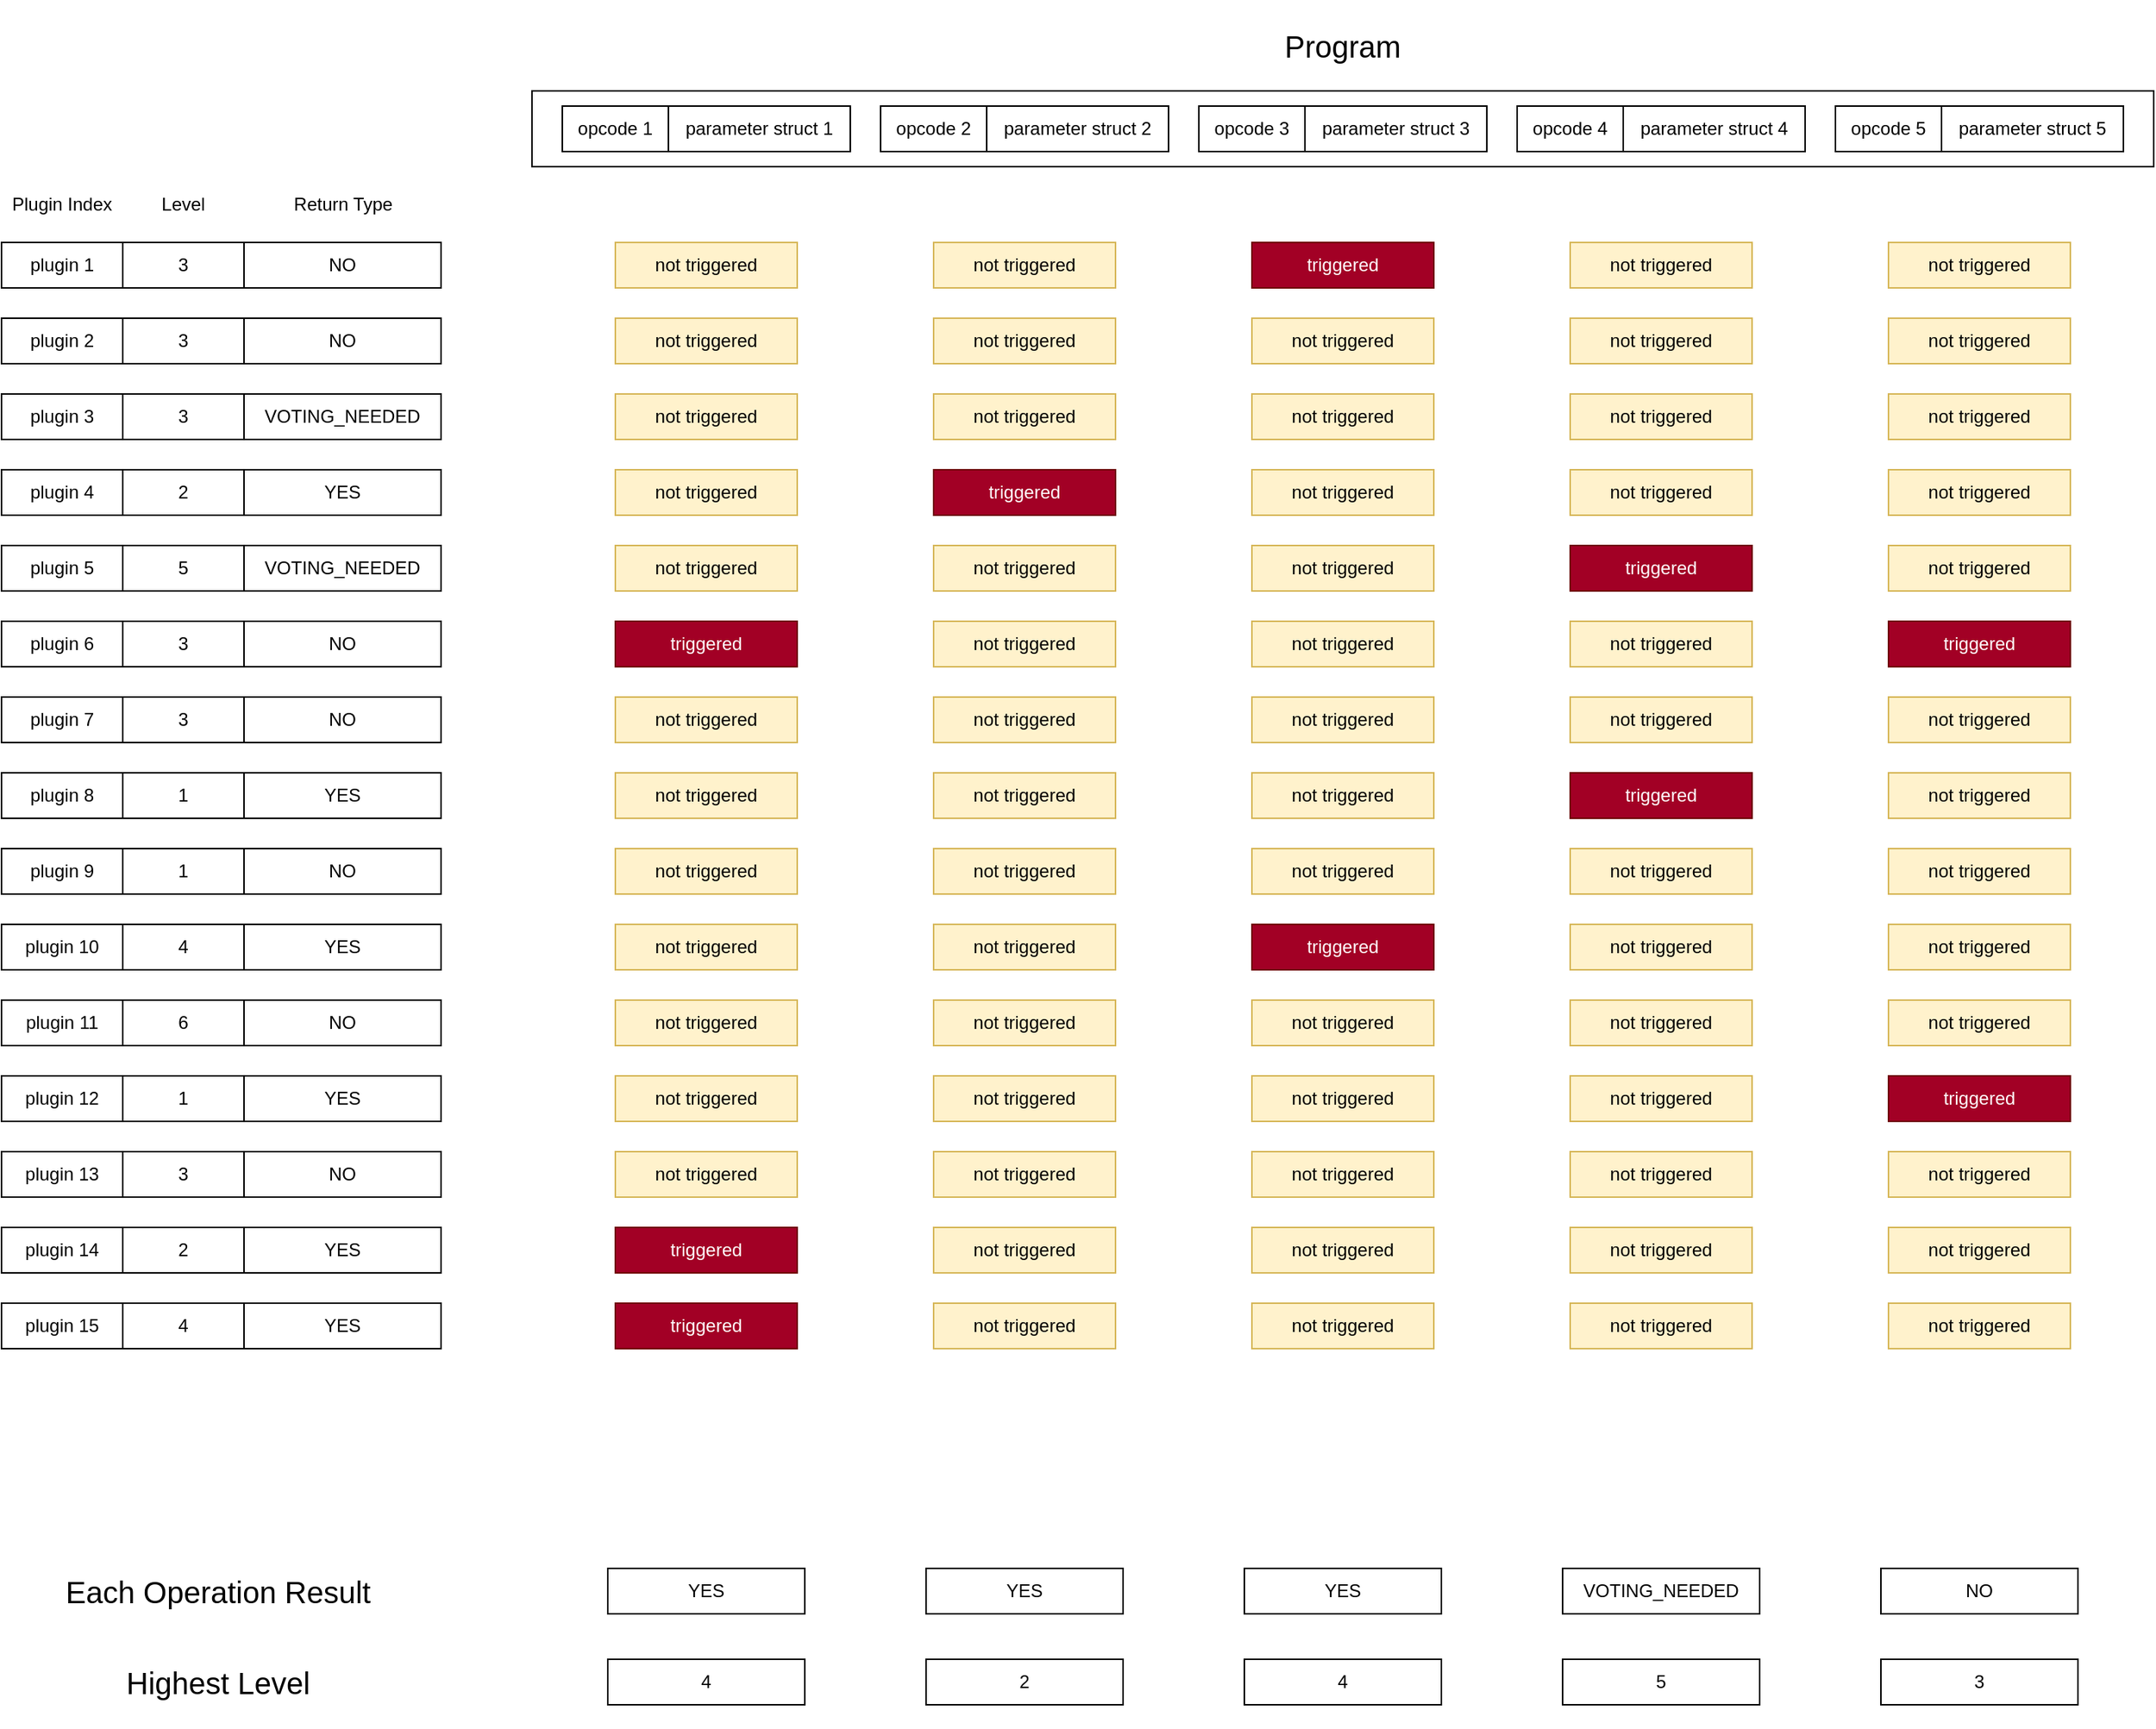 <mxfile version="22.1.5" type="device">
  <diagram name="Page-1" id="0DFRcew3-hTUfaSDMJ8z">
    <mxGraphModel dx="2622" dy="1517" grid="1" gridSize="10" guides="1" tooltips="1" connect="1" arrows="1" fold="1" page="1" pageScale="1" pageWidth="1920" pageHeight="1200" math="0" shadow="0">
      <root>
        <mxCell id="0" />
        <mxCell id="1" parent="0" />
        <mxCell id="9tO-GS4h1mKYMsfafJvD-3" value="" style="rounded=0;whiteSpace=wrap;html=1;" parent="1" vertex="1">
          <mxGeometry x="530" y="60" width="1070" height="50" as="geometry" />
        </mxCell>
        <mxCell id="9tO-GS4h1mKYMsfafJvD-19" value="&lt;font style=&quot;font-size: 20px;&quot;&gt;Program&lt;/font&gt;" style="text;html=1;strokeColor=none;fillColor=none;align=center;verticalAlign=middle;whiteSpace=wrap;rounded=0;" parent="1" vertex="1">
          <mxGeometry x="1010" width="110" height="60" as="geometry" />
        </mxCell>
        <mxCell id="9tO-GS4h1mKYMsfafJvD-64" value="plugin 1" style="rounded=0;whiteSpace=wrap;html=1;" parent="1" vertex="1">
          <mxGeometry x="180" y="160" width="80" height="30" as="geometry" />
        </mxCell>
        <mxCell id="9tO-GS4h1mKYMsfafJvD-65" value="plugin 2" style="rounded=0;whiteSpace=wrap;html=1;" parent="1" vertex="1">
          <mxGeometry x="180" y="210" width="80" height="30" as="geometry" />
        </mxCell>
        <mxCell id="9tO-GS4h1mKYMsfafJvD-66" value="plugin 3" style="rounded=0;whiteSpace=wrap;html=1;" parent="1" vertex="1">
          <mxGeometry x="180" y="260" width="80" height="30" as="geometry" />
        </mxCell>
        <mxCell id="9tO-GS4h1mKYMsfafJvD-67" value="plugin 4" style="rounded=0;whiteSpace=wrap;html=1;" parent="1" vertex="1">
          <mxGeometry x="180" y="310" width="80" height="30" as="geometry" />
        </mxCell>
        <mxCell id="9tO-GS4h1mKYMsfafJvD-68" value="plugin 5" style="rounded=0;whiteSpace=wrap;html=1;" parent="1" vertex="1">
          <mxGeometry x="180" y="360" width="80" height="30" as="geometry" />
        </mxCell>
        <mxCell id="9tO-GS4h1mKYMsfafJvD-69" value="plugin 6" style="rounded=0;whiteSpace=wrap;html=1;" parent="1" vertex="1">
          <mxGeometry x="180" y="410" width="80" height="30" as="geometry" />
        </mxCell>
        <mxCell id="9tO-GS4h1mKYMsfafJvD-70" value="plugin 7" style="rounded=0;whiteSpace=wrap;html=1;" parent="1" vertex="1">
          <mxGeometry x="180" y="460" width="80" height="30" as="geometry" />
        </mxCell>
        <mxCell id="9tO-GS4h1mKYMsfafJvD-71" value="plugin 8" style="rounded=0;whiteSpace=wrap;html=1;" parent="1" vertex="1">
          <mxGeometry x="180" y="510" width="80" height="30" as="geometry" />
        </mxCell>
        <mxCell id="9tO-GS4h1mKYMsfafJvD-72" value="plugin 9" style="rounded=0;whiteSpace=wrap;html=1;" parent="1" vertex="1">
          <mxGeometry x="180" y="560" width="80" height="30" as="geometry" />
        </mxCell>
        <mxCell id="9tO-GS4h1mKYMsfafJvD-73" value="plugin 10" style="rounded=0;whiteSpace=wrap;html=1;" parent="1" vertex="1">
          <mxGeometry x="180" y="610" width="80" height="30" as="geometry" />
        </mxCell>
        <mxCell id="9tO-GS4h1mKYMsfafJvD-74" value="plugin 11" style="rounded=0;whiteSpace=wrap;html=1;" parent="1" vertex="1">
          <mxGeometry x="180" y="660" width="80" height="30" as="geometry" />
        </mxCell>
        <mxCell id="9tO-GS4h1mKYMsfafJvD-75" value="plugin 12" style="rounded=0;whiteSpace=wrap;html=1;" parent="1" vertex="1">
          <mxGeometry x="180" y="710" width="80" height="30" as="geometry" />
        </mxCell>
        <mxCell id="9tO-GS4h1mKYMsfafJvD-76" value="plugin 13" style="rounded=0;whiteSpace=wrap;html=1;" parent="1" vertex="1">
          <mxGeometry x="180" y="760" width="80" height="30" as="geometry" />
        </mxCell>
        <mxCell id="9tO-GS4h1mKYMsfafJvD-77" value="plugin 14" style="rounded=0;whiteSpace=wrap;html=1;" parent="1" vertex="1">
          <mxGeometry x="180" y="810" width="80" height="30" as="geometry" />
        </mxCell>
        <mxCell id="9tO-GS4h1mKYMsfafJvD-78" value="plugin 15" style="rounded=0;whiteSpace=wrap;html=1;" parent="1" vertex="1">
          <mxGeometry x="180" y="860" width="80" height="30" as="geometry" />
        </mxCell>
        <mxCell id="9tO-GS4h1mKYMsfafJvD-79" value="3" style="rounded=0;whiteSpace=wrap;html=1;" parent="1" vertex="1">
          <mxGeometry x="260" y="160" width="80" height="30" as="geometry" />
        </mxCell>
        <mxCell id="9tO-GS4h1mKYMsfafJvD-80" value="3" style="rounded=0;whiteSpace=wrap;html=1;" parent="1" vertex="1">
          <mxGeometry x="260" y="210" width="80" height="30" as="geometry" />
        </mxCell>
        <mxCell id="9tO-GS4h1mKYMsfafJvD-81" value="3" style="rounded=0;whiteSpace=wrap;html=1;" parent="1" vertex="1">
          <mxGeometry x="260" y="260" width="80" height="30" as="geometry" />
        </mxCell>
        <mxCell id="9tO-GS4h1mKYMsfafJvD-82" value="2" style="rounded=0;whiteSpace=wrap;html=1;" parent="1" vertex="1">
          <mxGeometry x="260" y="310" width="80" height="30" as="geometry" />
        </mxCell>
        <mxCell id="9tO-GS4h1mKYMsfafJvD-83" value="5" style="rounded=0;whiteSpace=wrap;html=1;" parent="1" vertex="1">
          <mxGeometry x="260" y="360" width="80" height="30" as="geometry" />
        </mxCell>
        <mxCell id="9tO-GS4h1mKYMsfafJvD-84" value="3" style="rounded=0;whiteSpace=wrap;html=1;" parent="1" vertex="1">
          <mxGeometry x="260" y="410" width="80" height="30" as="geometry" />
        </mxCell>
        <mxCell id="9tO-GS4h1mKYMsfafJvD-85" value="3" style="rounded=0;whiteSpace=wrap;html=1;" parent="1" vertex="1">
          <mxGeometry x="260" y="460" width="80" height="30" as="geometry" />
        </mxCell>
        <mxCell id="9tO-GS4h1mKYMsfafJvD-86" value="1" style="rounded=0;whiteSpace=wrap;html=1;" parent="1" vertex="1">
          <mxGeometry x="260" y="510" width="80" height="30" as="geometry" />
        </mxCell>
        <mxCell id="9tO-GS4h1mKYMsfafJvD-87" value="1" style="rounded=0;whiteSpace=wrap;html=1;" parent="1" vertex="1">
          <mxGeometry x="260" y="560" width="80" height="30" as="geometry" />
        </mxCell>
        <mxCell id="9tO-GS4h1mKYMsfafJvD-88" value="4" style="rounded=0;whiteSpace=wrap;html=1;" parent="1" vertex="1">
          <mxGeometry x="260" y="610" width="80" height="30" as="geometry" />
        </mxCell>
        <mxCell id="9tO-GS4h1mKYMsfafJvD-89" value="6" style="rounded=0;whiteSpace=wrap;html=1;" parent="1" vertex="1">
          <mxGeometry x="260" y="660" width="80" height="30" as="geometry" />
        </mxCell>
        <mxCell id="9tO-GS4h1mKYMsfafJvD-90" value="1" style="rounded=0;whiteSpace=wrap;html=1;" parent="1" vertex="1">
          <mxGeometry x="260" y="710" width="80" height="30" as="geometry" />
        </mxCell>
        <mxCell id="9tO-GS4h1mKYMsfafJvD-91" value="3" style="rounded=0;whiteSpace=wrap;html=1;" parent="1" vertex="1">
          <mxGeometry x="260" y="760" width="80" height="30" as="geometry" />
        </mxCell>
        <mxCell id="9tO-GS4h1mKYMsfafJvD-92" value="2" style="rounded=0;whiteSpace=wrap;html=1;" parent="1" vertex="1">
          <mxGeometry x="260" y="810" width="80" height="30" as="geometry" />
        </mxCell>
        <mxCell id="9tO-GS4h1mKYMsfafJvD-93" value="4" style="rounded=0;whiteSpace=wrap;html=1;" parent="1" vertex="1">
          <mxGeometry x="260" y="860" width="80" height="30" as="geometry" />
        </mxCell>
        <mxCell id="9tO-GS4h1mKYMsfafJvD-94" value="NO" style="rounded=0;whiteSpace=wrap;html=1;" parent="1" vertex="1">
          <mxGeometry x="340" y="160" width="130" height="30" as="geometry" />
        </mxCell>
        <mxCell id="9tO-GS4h1mKYMsfafJvD-95" value="NO" style="rounded=0;whiteSpace=wrap;html=1;" parent="1" vertex="1">
          <mxGeometry x="340" y="210" width="130" height="30" as="geometry" />
        </mxCell>
        <mxCell id="9tO-GS4h1mKYMsfafJvD-96" value="VOTING_NEEDED" style="rounded=0;whiteSpace=wrap;html=1;" parent="1" vertex="1">
          <mxGeometry x="340" y="260" width="130" height="30" as="geometry" />
        </mxCell>
        <mxCell id="9tO-GS4h1mKYMsfafJvD-97" value="YES" style="rounded=0;whiteSpace=wrap;html=1;" parent="1" vertex="1">
          <mxGeometry x="340" y="310" width="130" height="30" as="geometry" />
        </mxCell>
        <mxCell id="9tO-GS4h1mKYMsfafJvD-98" value="VOTING_NEEDED" style="rounded=0;whiteSpace=wrap;html=1;" parent="1" vertex="1">
          <mxGeometry x="340" y="360" width="130" height="30" as="geometry" />
        </mxCell>
        <mxCell id="9tO-GS4h1mKYMsfafJvD-99" value="NO" style="rounded=0;whiteSpace=wrap;html=1;" parent="1" vertex="1">
          <mxGeometry x="340" y="410" width="130" height="30" as="geometry" />
        </mxCell>
        <mxCell id="9tO-GS4h1mKYMsfafJvD-100" value="NO" style="rounded=0;whiteSpace=wrap;html=1;" parent="1" vertex="1">
          <mxGeometry x="340" y="460" width="130" height="30" as="geometry" />
        </mxCell>
        <mxCell id="9tO-GS4h1mKYMsfafJvD-101" value="YES" style="rounded=0;whiteSpace=wrap;html=1;" parent="1" vertex="1">
          <mxGeometry x="340" y="510" width="130" height="30" as="geometry" />
        </mxCell>
        <mxCell id="9tO-GS4h1mKYMsfafJvD-102" value="NO" style="rounded=0;whiteSpace=wrap;html=1;" parent="1" vertex="1">
          <mxGeometry x="340" y="560" width="130" height="30" as="geometry" />
        </mxCell>
        <mxCell id="9tO-GS4h1mKYMsfafJvD-103" value="YES" style="rounded=0;whiteSpace=wrap;html=1;" parent="1" vertex="1">
          <mxGeometry x="340" y="610" width="130" height="30" as="geometry" />
        </mxCell>
        <mxCell id="9tO-GS4h1mKYMsfafJvD-104" value="NO" style="rounded=0;whiteSpace=wrap;html=1;" parent="1" vertex="1">
          <mxGeometry x="340" y="660" width="130" height="30" as="geometry" />
        </mxCell>
        <mxCell id="9tO-GS4h1mKYMsfafJvD-105" value="YES" style="rounded=0;whiteSpace=wrap;html=1;" parent="1" vertex="1">
          <mxGeometry x="340" y="710" width="130" height="30" as="geometry" />
        </mxCell>
        <mxCell id="9tO-GS4h1mKYMsfafJvD-106" value="NO" style="rounded=0;whiteSpace=wrap;html=1;" parent="1" vertex="1">
          <mxGeometry x="340" y="760" width="130" height="30" as="geometry" />
        </mxCell>
        <mxCell id="9tO-GS4h1mKYMsfafJvD-107" value="YES" style="rounded=0;whiteSpace=wrap;html=1;" parent="1" vertex="1">
          <mxGeometry x="340" y="810" width="130" height="30" as="geometry" />
        </mxCell>
        <mxCell id="9tO-GS4h1mKYMsfafJvD-109" value="" style="group" parent="1" vertex="1" connectable="0">
          <mxGeometry x="550" y="70" width="190" height="30" as="geometry" />
        </mxCell>
        <mxCell id="9tO-GS4h1mKYMsfafJvD-5" value="opcode 1" style="rounded=0;whiteSpace=wrap;html=1;" parent="9tO-GS4h1mKYMsfafJvD-109" vertex="1">
          <mxGeometry width="70" height="30" as="geometry" />
        </mxCell>
        <mxCell id="9tO-GS4h1mKYMsfafJvD-7" value="parameter struct 1" style="rounded=0;whiteSpace=wrap;html=1;" parent="9tO-GS4h1mKYMsfafJvD-109" vertex="1">
          <mxGeometry x="70" width="120" height="30" as="geometry" />
        </mxCell>
        <mxCell id="9tO-GS4h1mKYMsfafJvD-110" value="" style="group" parent="1" vertex="1" connectable="0">
          <mxGeometry x="760" y="70" width="190" height="30" as="geometry" />
        </mxCell>
        <mxCell id="9tO-GS4h1mKYMsfafJvD-8" value="opcode 2" style="rounded=0;whiteSpace=wrap;html=1;" parent="9tO-GS4h1mKYMsfafJvD-110" vertex="1">
          <mxGeometry width="70" height="30" as="geometry" />
        </mxCell>
        <mxCell id="9tO-GS4h1mKYMsfafJvD-10" value="parameter struct 2" style="rounded=0;whiteSpace=wrap;html=1;" parent="9tO-GS4h1mKYMsfafJvD-110" vertex="1">
          <mxGeometry x="70" width="120" height="30" as="geometry" />
        </mxCell>
        <mxCell id="9tO-GS4h1mKYMsfafJvD-111" value="" style="group" parent="1" vertex="1" connectable="0">
          <mxGeometry x="970" y="70" width="190" height="30" as="geometry" />
        </mxCell>
        <mxCell id="9tO-GS4h1mKYMsfafJvD-11" value="opcode 3" style="rounded=0;whiteSpace=wrap;html=1;" parent="9tO-GS4h1mKYMsfafJvD-111" vertex="1">
          <mxGeometry width="70" height="30" as="geometry" />
        </mxCell>
        <mxCell id="9tO-GS4h1mKYMsfafJvD-13" value="parameter struct 3" style="rounded=0;whiteSpace=wrap;html=1;" parent="9tO-GS4h1mKYMsfafJvD-111" vertex="1">
          <mxGeometry x="70" width="120" height="30" as="geometry" />
        </mxCell>
        <mxCell id="9tO-GS4h1mKYMsfafJvD-112" value="" style="group" parent="1" vertex="1" connectable="0">
          <mxGeometry x="1180" y="70" width="190" height="30" as="geometry" />
        </mxCell>
        <mxCell id="9tO-GS4h1mKYMsfafJvD-14" value="opcode 4" style="rounded=0;whiteSpace=wrap;html=1;" parent="9tO-GS4h1mKYMsfafJvD-112" vertex="1">
          <mxGeometry width="70" height="30" as="geometry" />
        </mxCell>
        <mxCell id="9tO-GS4h1mKYMsfafJvD-15" value="parameter struct 4" style="rounded=0;whiteSpace=wrap;html=1;" parent="9tO-GS4h1mKYMsfafJvD-112" vertex="1">
          <mxGeometry x="70" width="120" height="30" as="geometry" />
        </mxCell>
        <mxCell id="9tO-GS4h1mKYMsfafJvD-113" value="" style="group" parent="1" vertex="1" connectable="0">
          <mxGeometry x="1390" y="70" width="190" height="30" as="geometry" />
        </mxCell>
        <mxCell id="9tO-GS4h1mKYMsfafJvD-16" value="opcode 5" style="rounded=0;whiteSpace=wrap;html=1;" parent="9tO-GS4h1mKYMsfafJvD-113" vertex="1">
          <mxGeometry width="70" height="30" as="geometry" />
        </mxCell>
        <mxCell id="9tO-GS4h1mKYMsfafJvD-18" value="parameter struct 5" style="rounded=0;whiteSpace=wrap;html=1;" parent="9tO-GS4h1mKYMsfafJvD-113" vertex="1">
          <mxGeometry x="70" width="120" height="30" as="geometry" />
        </mxCell>
        <mxCell id="9tO-GS4h1mKYMsfafJvD-114" value="Plugin Index" style="text;html=1;strokeColor=none;fillColor=none;align=center;verticalAlign=middle;whiteSpace=wrap;rounded=0;" parent="1" vertex="1">
          <mxGeometry x="180" y="120" width="80" height="30" as="geometry" />
        </mxCell>
        <mxCell id="9tO-GS4h1mKYMsfafJvD-115" value="Level" style="text;html=1;strokeColor=none;fillColor=none;align=center;verticalAlign=middle;whiteSpace=wrap;rounded=0;" parent="1" vertex="1">
          <mxGeometry x="270" y="120" width="60" height="30" as="geometry" />
        </mxCell>
        <mxCell id="9tO-GS4h1mKYMsfafJvD-116" value="Return Type" style="text;html=1;strokeColor=none;fillColor=none;align=center;verticalAlign=middle;whiteSpace=wrap;rounded=0;" parent="1" vertex="1">
          <mxGeometry x="357.5" y="120" width="95" height="30" as="geometry" />
        </mxCell>
        <mxCell id="9tO-GS4h1mKYMsfafJvD-119" value="YES" style="rounded=0;whiteSpace=wrap;html=1;" parent="1" vertex="1">
          <mxGeometry x="340" y="860" width="130" height="30" as="geometry" />
        </mxCell>
        <mxCell id="9tO-GS4h1mKYMsfafJvD-120" value="not triggered" style="rounded=0;whiteSpace=wrap;html=1;fillColor=#fff2cc;strokeColor=#d6b656;" parent="1" vertex="1">
          <mxGeometry x="585" y="210" width="120" height="30" as="geometry" />
        </mxCell>
        <mxCell id="9tO-GS4h1mKYMsfafJvD-122" value="not triggered" style="rounded=0;whiteSpace=wrap;html=1;fillColor=#fff2cc;strokeColor=#d6b656;" parent="1" vertex="1">
          <mxGeometry x="585" y="160" width="120" height="30" as="geometry" />
        </mxCell>
        <mxCell id="9tO-GS4h1mKYMsfafJvD-124" value="not triggered" style="rounded=0;whiteSpace=wrap;html=1;fillColor=#fff2cc;strokeColor=#d6b656;" parent="1" vertex="1">
          <mxGeometry x="585" y="310" width="120" height="30" as="geometry" />
        </mxCell>
        <mxCell id="9tO-GS4h1mKYMsfafJvD-125" value="not triggered" style="rounded=0;whiteSpace=wrap;html=1;fillColor=#fff2cc;strokeColor=#d6b656;" parent="1" vertex="1">
          <mxGeometry x="585" y="360" width="120" height="30" as="geometry" />
        </mxCell>
        <mxCell id="9tO-GS4h1mKYMsfafJvD-126" value="not triggered" style="rounded=0;whiteSpace=wrap;html=1;fillColor=#fff2cc;strokeColor=#d6b656;" parent="1" vertex="1">
          <mxGeometry x="585" y="460" width="120" height="30" as="geometry" />
        </mxCell>
        <mxCell id="9tO-GS4h1mKYMsfafJvD-127" value="not triggered" style="rounded=0;whiteSpace=wrap;html=1;fillColor=#fff2cc;strokeColor=#d6b656;" parent="1" vertex="1">
          <mxGeometry x="585" y="410" width="120" height="30" as="geometry" />
        </mxCell>
        <mxCell id="9tO-GS4h1mKYMsfafJvD-128" value="not triggered" style="rounded=0;whiteSpace=wrap;html=1;fillColor=#fff2cc;strokeColor=#d6b656;" parent="1" vertex="1">
          <mxGeometry x="585" y="510" width="120" height="30" as="geometry" />
        </mxCell>
        <mxCell id="9tO-GS4h1mKYMsfafJvD-129" value="not triggered" style="rounded=0;whiteSpace=wrap;html=1;fillColor=#fff2cc;strokeColor=#d6b656;" parent="1" vertex="1">
          <mxGeometry x="585" y="560" width="120" height="30" as="geometry" />
        </mxCell>
        <mxCell id="9tO-GS4h1mKYMsfafJvD-130" value="not triggered" style="rounded=0;whiteSpace=wrap;html=1;fillColor=#fff2cc;strokeColor=#d6b656;" parent="1" vertex="1">
          <mxGeometry x="585" y="610" width="120" height="30" as="geometry" />
        </mxCell>
        <mxCell id="9tO-GS4h1mKYMsfafJvD-131" value="not triggered" style="rounded=0;whiteSpace=wrap;html=1;fillColor=#fff2cc;strokeColor=#d6b656;" parent="1" vertex="1">
          <mxGeometry x="585" y="710" width="120" height="30" as="geometry" />
        </mxCell>
        <mxCell id="9tO-GS4h1mKYMsfafJvD-133" value="not triggered" style="rounded=0;whiteSpace=wrap;html=1;fillColor=#fff2cc;strokeColor=#d6b656;" parent="1" vertex="1">
          <mxGeometry x="585" y="760" width="120" height="30" as="geometry" />
        </mxCell>
        <mxCell id="9tO-GS4h1mKYMsfafJvD-134" value="not triggered" style="rounded=0;whiteSpace=wrap;html=1;fillColor=#fff2cc;strokeColor=#d6b656;" parent="1" vertex="1">
          <mxGeometry x="585" y="810" width="120" height="30" as="geometry" />
        </mxCell>
        <mxCell id="9tO-GS4h1mKYMsfafJvD-135" value="not triggered" style="rounded=0;whiteSpace=wrap;html=1;fillColor=#fff2cc;strokeColor=#d6b656;" parent="1" vertex="1">
          <mxGeometry x="585" y="860" width="120" height="30" as="geometry" />
        </mxCell>
        <mxCell id="9tO-GS4h1mKYMsfafJvD-136" value="not triggered" style="rounded=0;whiteSpace=wrap;html=1;fillColor=#fff2cc;strokeColor=#d6b656;" parent="1" vertex="1">
          <mxGeometry x="795" y="210" width="120" height="30" as="geometry" />
        </mxCell>
        <mxCell id="9tO-GS4h1mKYMsfafJvD-137" value="not triggered" style="rounded=0;whiteSpace=wrap;html=1;fillColor=#fff2cc;strokeColor=#d6b656;" parent="1" vertex="1">
          <mxGeometry x="795" y="160" width="120" height="30" as="geometry" />
        </mxCell>
        <mxCell id="9tO-GS4h1mKYMsfafJvD-138" value="not triggered" style="rounded=0;whiteSpace=wrap;html=1;fillColor=#fff2cc;strokeColor=#d6b656;" parent="1" vertex="1">
          <mxGeometry x="795" y="260" width="120" height="30" as="geometry" />
        </mxCell>
        <mxCell id="9tO-GS4h1mKYMsfafJvD-140" value="not triggered" style="rounded=0;whiteSpace=wrap;html=1;fillColor=#fff2cc;strokeColor=#d6b656;" parent="1" vertex="1">
          <mxGeometry x="795" y="360" width="120" height="30" as="geometry" />
        </mxCell>
        <mxCell id="9tO-GS4h1mKYMsfafJvD-141" value="not triggered" style="rounded=0;whiteSpace=wrap;html=1;fillColor=#fff2cc;strokeColor=#d6b656;" parent="1" vertex="1">
          <mxGeometry x="795" y="460" width="120" height="30" as="geometry" />
        </mxCell>
        <mxCell id="9tO-GS4h1mKYMsfafJvD-142" value="not triggered" style="rounded=0;whiteSpace=wrap;html=1;fillColor=#fff2cc;strokeColor=#d6b656;" parent="1" vertex="1">
          <mxGeometry x="795" y="410" width="120" height="30" as="geometry" />
        </mxCell>
        <mxCell id="9tO-GS4h1mKYMsfafJvD-144" value="not triggered" style="rounded=0;whiteSpace=wrap;html=1;fillColor=#fff2cc;strokeColor=#d6b656;" parent="1" vertex="1">
          <mxGeometry x="795" y="560" width="120" height="30" as="geometry" />
        </mxCell>
        <mxCell id="9tO-GS4h1mKYMsfafJvD-145" value="not triggered" style="rounded=0;whiteSpace=wrap;html=1;fillColor=#fff2cc;strokeColor=#d6b656;" parent="1" vertex="1">
          <mxGeometry x="795" y="610" width="120" height="30" as="geometry" />
        </mxCell>
        <mxCell id="9tO-GS4h1mKYMsfafJvD-146" value="not triggered" style="rounded=0;whiteSpace=wrap;html=1;fillColor=#fff2cc;strokeColor=#d6b656;" parent="1" vertex="1">
          <mxGeometry x="795" y="710" width="120" height="30" as="geometry" />
        </mxCell>
        <mxCell id="9tO-GS4h1mKYMsfafJvD-147" value="not triggered" style="rounded=0;whiteSpace=wrap;html=1;fillColor=#fff2cc;strokeColor=#d6b656;" parent="1" vertex="1">
          <mxGeometry x="795" y="660" width="120" height="30" as="geometry" />
        </mxCell>
        <mxCell id="9tO-GS4h1mKYMsfafJvD-148" value="not triggered" style="rounded=0;whiteSpace=wrap;html=1;fillColor=#fff2cc;strokeColor=#d6b656;" parent="1" vertex="1">
          <mxGeometry x="795" y="760" width="120" height="30" as="geometry" />
        </mxCell>
        <mxCell id="9tO-GS4h1mKYMsfafJvD-149" value="not triggered" style="rounded=0;whiteSpace=wrap;html=1;fillColor=#fff2cc;strokeColor=#d6b656;" parent="1" vertex="1">
          <mxGeometry x="795" y="810" width="120" height="30" as="geometry" />
        </mxCell>
        <mxCell id="9tO-GS4h1mKYMsfafJvD-150" value="not triggered" style="rounded=0;whiteSpace=wrap;html=1;fillColor=#fff2cc;strokeColor=#d6b656;" parent="1" vertex="1">
          <mxGeometry x="795" y="860" width="120" height="30" as="geometry" />
        </mxCell>
        <mxCell id="9tO-GS4h1mKYMsfafJvD-151" value="not triggered" style="rounded=0;whiteSpace=wrap;html=1;fillColor=#fff2cc;strokeColor=#d6b656;" parent="1" vertex="1">
          <mxGeometry x="1005" y="210" width="120" height="30" as="geometry" />
        </mxCell>
        <mxCell id="9tO-GS4h1mKYMsfafJvD-152" value="not triggered" style="rounded=0;whiteSpace=wrap;html=1;fillColor=#fff2cc;strokeColor=#d6b656;" parent="1" vertex="1">
          <mxGeometry x="1005" y="160" width="120" height="30" as="geometry" />
        </mxCell>
        <mxCell id="9tO-GS4h1mKYMsfafJvD-153" value="not triggered" style="rounded=0;whiteSpace=wrap;html=1;fillColor=#fff2cc;strokeColor=#d6b656;" parent="1" vertex="1">
          <mxGeometry x="1005" y="260" width="120" height="30" as="geometry" />
        </mxCell>
        <mxCell id="9tO-GS4h1mKYMsfafJvD-154" value="not triggered" style="rounded=0;whiteSpace=wrap;html=1;fillColor=#fff2cc;strokeColor=#d6b656;" parent="1" vertex="1">
          <mxGeometry x="1005" y="310" width="120" height="30" as="geometry" />
        </mxCell>
        <mxCell id="9tO-GS4h1mKYMsfafJvD-155" value="not triggered" style="rounded=0;whiteSpace=wrap;html=1;fillColor=#fff2cc;strokeColor=#d6b656;" parent="1" vertex="1">
          <mxGeometry x="1005" y="360" width="120" height="30" as="geometry" />
        </mxCell>
        <mxCell id="9tO-GS4h1mKYMsfafJvD-156" value="not triggered" style="rounded=0;whiteSpace=wrap;html=1;fillColor=#fff2cc;strokeColor=#d6b656;" parent="1" vertex="1">
          <mxGeometry x="1005" y="460" width="120" height="30" as="geometry" />
        </mxCell>
        <mxCell id="9tO-GS4h1mKYMsfafJvD-157" value="not triggered" style="rounded=0;whiteSpace=wrap;html=1;fillColor=#fff2cc;strokeColor=#d6b656;" parent="1" vertex="1">
          <mxGeometry x="1005" y="410" width="120" height="30" as="geometry" />
        </mxCell>
        <mxCell id="9tO-GS4h1mKYMsfafJvD-158" value="not triggered" style="rounded=0;whiteSpace=wrap;html=1;fillColor=#fff2cc;strokeColor=#d6b656;" parent="1" vertex="1">
          <mxGeometry x="1005" y="510" width="120" height="30" as="geometry" />
        </mxCell>
        <mxCell id="9tO-GS4h1mKYMsfafJvD-159" value="not triggered" style="rounded=0;whiteSpace=wrap;html=1;fillColor=#fff2cc;strokeColor=#d6b656;" parent="1" vertex="1">
          <mxGeometry x="1005" y="560" width="120" height="30" as="geometry" />
        </mxCell>
        <mxCell id="9tO-GS4h1mKYMsfafJvD-162" value="not triggered" style="rounded=0;whiteSpace=wrap;html=1;fillColor=#fff2cc;strokeColor=#d6b656;" parent="1" vertex="1">
          <mxGeometry x="1005" y="660" width="120" height="30" as="geometry" />
        </mxCell>
        <mxCell id="9tO-GS4h1mKYMsfafJvD-164" value="not triggered" style="rounded=0;whiteSpace=wrap;html=1;fillColor=#fff2cc;strokeColor=#d6b656;" parent="1" vertex="1">
          <mxGeometry x="1005" y="810" width="120" height="30" as="geometry" />
        </mxCell>
        <mxCell id="9tO-GS4h1mKYMsfafJvD-165" value="not triggered" style="rounded=0;whiteSpace=wrap;html=1;fillColor=#fff2cc;strokeColor=#d6b656;" parent="1" vertex="1">
          <mxGeometry x="1005" y="860" width="120" height="30" as="geometry" />
        </mxCell>
        <mxCell id="9tO-GS4h1mKYMsfafJvD-166" value="not triggered" style="rounded=0;whiteSpace=wrap;html=1;fillColor=#fff2cc;strokeColor=#d6b656;" parent="1" vertex="1">
          <mxGeometry x="1215" y="210" width="120" height="30" as="geometry" />
        </mxCell>
        <mxCell id="9tO-GS4h1mKYMsfafJvD-167" value="not triggered" style="rounded=0;whiteSpace=wrap;html=1;fillColor=#fff2cc;strokeColor=#d6b656;" parent="1" vertex="1">
          <mxGeometry x="1215" y="160" width="120" height="30" as="geometry" />
        </mxCell>
        <mxCell id="9tO-GS4h1mKYMsfafJvD-168" value="not triggered" style="rounded=0;whiteSpace=wrap;html=1;fillColor=#fff2cc;strokeColor=#d6b656;" parent="1" vertex="1">
          <mxGeometry x="1215" y="260" width="120" height="30" as="geometry" />
        </mxCell>
        <mxCell id="9tO-GS4h1mKYMsfafJvD-169" value="not triggered" style="rounded=0;whiteSpace=wrap;html=1;fillColor=#fff2cc;strokeColor=#d6b656;" parent="1" vertex="1">
          <mxGeometry x="1215" y="310" width="120" height="30" as="geometry" />
        </mxCell>
        <mxCell id="9tO-GS4h1mKYMsfafJvD-170" value="not triggered" style="rounded=0;whiteSpace=wrap;html=1;fillColor=#fff2cc;strokeColor=#d6b656;" parent="1" vertex="1">
          <mxGeometry x="1215" y="360" width="120" height="30" as="geometry" />
        </mxCell>
        <mxCell id="9tO-GS4h1mKYMsfafJvD-171" value="not triggered" style="rounded=0;whiteSpace=wrap;html=1;fillColor=#fff2cc;strokeColor=#d6b656;" parent="1" vertex="1">
          <mxGeometry x="1215" y="460" width="120" height="30" as="geometry" />
        </mxCell>
        <mxCell id="9tO-GS4h1mKYMsfafJvD-172" value="not triggered" style="rounded=0;whiteSpace=wrap;html=1;fillColor=#fff2cc;strokeColor=#d6b656;" parent="1" vertex="1">
          <mxGeometry x="1215" y="410" width="120" height="30" as="geometry" />
        </mxCell>
        <mxCell id="9tO-GS4h1mKYMsfafJvD-174" value="not triggered" style="rounded=0;whiteSpace=wrap;html=1;fillColor=#fff2cc;strokeColor=#d6b656;" parent="1" vertex="1">
          <mxGeometry x="1215" y="560" width="120" height="30" as="geometry" />
        </mxCell>
        <mxCell id="9tO-GS4h1mKYMsfafJvD-175" value="not triggered" style="rounded=0;whiteSpace=wrap;html=1;fillColor=#fff2cc;strokeColor=#d6b656;" parent="1" vertex="1">
          <mxGeometry x="1215" y="610" width="120" height="30" as="geometry" />
        </mxCell>
        <mxCell id="9tO-GS4h1mKYMsfafJvD-176" value="not triggered" style="rounded=0;whiteSpace=wrap;html=1;fillColor=#fff2cc;strokeColor=#d6b656;" parent="1" vertex="1">
          <mxGeometry x="1215" y="710" width="120" height="30" as="geometry" />
        </mxCell>
        <mxCell id="9tO-GS4h1mKYMsfafJvD-177" value="not triggered" style="rounded=0;whiteSpace=wrap;html=1;fillColor=#fff2cc;strokeColor=#d6b656;" parent="1" vertex="1">
          <mxGeometry x="1215" y="660" width="120" height="30" as="geometry" />
        </mxCell>
        <mxCell id="9tO-GS4h1mKYMsfafJvD-178" value="not triggered" style="rounded=0;whiteSpace=wrap;html=1;fillColor=#fff2cc;strokeColor=#d6b656;" parent="1" vertex="1">
          <mxGeometry x="1215" y="760" width="120" height="30" as="geometry" />
        </mxCell>
        <mxCell id="9tO-GS4h1mKYMsfafJvD-179" value="not triggered" style="rounded=0;whiteSpace=wrap;html=1;fillColor=#fff2cc;strokeColor=#d6b656;" parent="1" vertex="1">
          <mxGeometry x="1215" y="810" width="120" height="30" as="geometry" />
        </mxCell>
        <mxCell id="9tO-GS4h1mKYMsfafJvD-180" value="not triggered" style="rounded=0;whiteSpace=wrap;html=1;fillColor=#fff2cc;strokeColor=#d6b656;" parent="1" vertex="1">
          <mxGeometry x="1215" y="860" width="120" height="30" as="geometry" />
        </mxCell>
        <mxCell id="9tO-GS4h1mKYMsfafJvD-181" value="not triggered" style="rounded=0;whiteSpace=wrap;html=1;fillColor=#fff2cc;strokeColor=#d6b656;" parent="1" vertex="1">
          <mxGeometry x="1425" y="210" width="120" height="30" as="geometry" />
        </mxCell>
        <mxCell id="9tO-GS4h1mKYMsfafJvD-182" value="not triggered" style="rounded=0;whiteSpace=wrap;html=1;fillColor=#fff2cc;strokeColor=#d6b656;" parent="1" vertex="1">
          <mxGeometry x="1425" y="160" width="120" height="30" as="geometry" />
        </mxCell>
        <mxCell id="9tO-GS4h1mKYMsfafJvD-183" value="not triggered" style="rounded=0;whiteSpace=wrap;html=1;fillColor=#fff2cc;strokeColor=#d6b656;" parent="1" vertex="1">
          <mxGeometry x="1425" y="260" width="120" height="30" as="geometry" />
        </mxCell>
        <mxCell id="9tO-GS4h1mKYMsfafJvD-184" value="not triggered" style="rounded=0;whiteSpace=wrap;html=1;fillColor=#fff2cc;strokeColor=#d6b656;" parent="1" vertex="1">
          <mxGeometry x="1425" y="310" width="120" height="30" as="geometry" />
        </mxCell>
        <mxCell id="9tO-GS4h1mKYMsfafJvD-185" value="not triggered" style="rounded=0;whiteSpace=wrap;html=1;fillColor=#fff2cc;strokeColor=#d6b656;" parent="1" vertex="1">
          <mxGeometry x="1425" y="360" width="120" height="30" as="geometry" />
        </mxCell>
        <mxCell id="9tO-GS4h1mKYMsfafJvD-186" value="not triggered" style="rounded=0;whiteSpace=wrap;html=1;fillColor=#fff2cc;strokeColor=#d6b656;" parent="1" vertex="1">
          <mxGeometry x="1425" y="460" width="120" height="30" as="geometry" />
        </mxCell>
        <mxCell id="9tO-GS4h1mKYMsfafJvD-187" value="not triggered" style="rounded=0;whiteSpace=wrap;html=1;fillColor=#fff2cc;strokeColor=#d6b656;" parent="1" vertex="1">
          <mxGeometry x="1425" y="410" width="120" height="30" as="geometry" />
        </mxCell>
        <mxCell id="9tO-GS4h1mKYMsfafJvD-188" value="not triggered" style="rounded=0;whiteSpace=wrap;html=1;fillColor=#fff2cc;strokeColor=#d6b656;" parent="1" vertex="1">
          <mxGeometry x="1425" y="510" width="120" height="30" as="geometry" />
        </mxCell>
        <mxCell id="9tO-GS4h1mKYMsfafJvD-189" value="not triggered" style="rounded=0;whiteSpace=wrap;html=1;fillColor=#fff2cc;strokeColor=#d6b656;" parent="1" vertex="1">
          <mxGeometry x="1425" y="560" width="120" height="30" as="geometry" />
        </mxCell>
        <mxCell id="9tO-GS4h1mKYMsfafJvD-190" value="not triggered" style="rounded=0;whiteSpace=wrap;html=1;fillColor=#fff2cc;strokeColor=#d6b656;" parent="1" vertex="1">
          <mxGeometry x="1425" y="610" width="120" height="30" as="geometry" />
        </mxCell>
        <mxCell id="9tO-GS4h1mKYMsfafJvD-192" value="not triggered" style="rounded=0;whiteSpace=wrap;html=1;fillColor=#fff2cc;strokeColor=#d6b656;" parent="1" vertex="1">
          <mxGeometry x="1425" y="660" width="120" height="30" as="geometry" />
        </mxCell>
        <mxCell id="9tO-GS4h1mKYMsfafJvD-193" value="not triggered" style="rounded=0;whiteSpace=wrap;html=1;fillColor=#fff2cc;strokeColor=#d6b656;" parent="1" vertex="1">
          <mxGeometry x="1425" y="760" width="120" height="30" as="geometry" />
        </mxCell>
        <mxCell id="9tO-GS4h1mKYMsfafJvD-194" value="not triggered" style="rounded=0;whiteSpace=wrap;html=1;fillColor=#fff2cc;strokeColor=#d6b656;" parent="1" vertex="1">
          <mxGeometry x="1425" y="810" width="120" height="30" as="geometry" />
        </mxCell>
        <mxCell id="9tO-GS4h1mKYMsfafJvD-196" value="&lt;font style=&quot;font-size: 20px;&quot;&gt;Each Operation Result&lt;/font&gt;" style="text;html=1;strokeColor=none;fillColor=none;align=center;verticalAlign=middle;whiteSpace=wrap;rounded=0;" parent="1" vertex="1">
          <mxGeometry x="192.5" y="1020" width="260" height="60" as="geometry" />
        </mxCell>
        <mxCell id="zpdO9AZwKdfdM45BC2kk-1" value="triggered" style="rounded=0;whiteSpace=wrap;html=1;fillColor=#a20025;fontColor=#ffffff;strokeColor=#6F0000;" parent="1" vertex="1">
          <mxGeometry x="585" y="260" width="120" height="30" as="geometry" />
        </mxCell>
        <mxCell id="zpdO9AZwKdfdM45BC2kk-2" value="triggered" style="rounded=0;whiteSpace=wrap;html=1;fillColor=#a20025;fontColor=#ffffff;strokeColor=#6F0000;" parent="1" vertex="1">
          <mxGeometry x="585" y="660" width="120" height="30" as="geometry" />
        </mxCell>
        <mxCell id="zpdO9AZwKdfdM45BC2kk-3" value="YES" style="rounded=0;whiteSpace=wrap;html=1;" parent="1" vertex="1">
          <mxGeometry x="580" y="1035" width="130" height="30" as="geometry" />
        </mxCell>
        <mxCell id="zpdO9AZwKdfdM45BC2kk-4" value="triggered" style="rounded=0;whiteSpace=wrap;html=1;fillColor=#a20025;fontColor=#ffffff;strokeColor=#6F0000;" parent="1" vertex="1">
          <mxGeometry x="795" y="310" width="120" height="30" as="geometry" />
        </mxCell>
        <mxCell id="zpdO9AZwKdfdM45BC2kk-5" value="triggered" style="rounded=0;whiteSpace=wrap;html=1;fillColor=#a20025;fontColor=#ffffff;strokeColor=#6F0000;" parent="1" vertex="1">
          <mxGeometry x="795" y="510" width="120" height="30" as="geometry" />
        </mxCell>
        <mxCell id="zpdO9AZwKdfdM45BC2kk-6" value="YES" style="rounded=0;whiteSpace=wrap;html=1;" parent="1" vertex="1">
          <mxGeometry x="790" y="1035" width="130" height="30" as="geometry" />
        </mxCell>
        <mxCell id="zpdO9AZwKdfdM45BC2kk-7" value="triggered" style="rounded=0;whiteSpace=wrap;html=1;fillColor=#a20025;fontColor=#ffffff;strokeColor=#6F0000;" parent="1" vertex="1">
          <mxGeometry x="1005" y="610" width="120" height="30" as="geometry" />
        </mxCell>
        <mxCell id="zpdO9AZwKdfdM45BC2kk-8" value="triggered" style="rounded=0;whiteSpace=wrap;html=1;fillColor=#a20025;fontColor=#ffffff;strokeColor=#6F0000;" parent="1" vertex="1">
          <mxGeometry x="1005" y="710" width="120" height="30" as="geometry" />
        </mxCell>
        <mxCell id="zpdO9AZwKdfdM45BC2kk-9" value="triggered" style="rounded=0;whiteSpace=wrap;html=1;fillColor=#a20025;fontColor=#ffffff;strokeColor=#6F0000;" parent="1" vertex="1">
          <mxGeometry x="1005" y="760" width="120" height="30" as="geometry" />
        </mxCell>
        <mxCell id="zpdO9AZwKdfdM45BC2kk-10" value="YES" style="rounded=0;whiteSpace=wrap;html=1;" parent="1" vertex="1">
          <mxGeometry x="1000" y="1035" width="130" height="30" as="geometry" />
        </mxCell>
        <mxCell id="zpdO9AZwKdfdM45BC2kk-11" value="triggered" style="rounded=0;whiteSpace=wrap;html=1;fillColor=#a20025;fontColor=#ffffff;strokeColor=#6F0000;" parent="1" vertex="1">
          <mxGeometry x="1215" y="510" width="120" height="30" as="geometry" />
        </mxCell>
        <mxCell id="zpdO9AZwKdfdM45BC2kk-12" value="VOTING_NEEDED" style="rounded=0;whiteSpace=wrap;html=1;" parent="1" vertex="1">
          <mxGeometry x="1210" y="1035" width="130" height="30" as="geometry" />
        </mxCell>
        <mxCell id="zpdO9AZwKdfdM45BC2kk-13" value="triggered" style="rounded=0;whiteSpace=wrap;html=1;fillColor=#a20025;fontColor=#ffffff;strokeColor=#6F0000;" parent="1" vertex="1">
          <mxGeometry x="1425" y="860" width="120" height="30" as="geometry" />
        </mxCell>
        <mxCell id="zpdO9AZwKdfdM45BC2kk-14" value="triggered" style="rounded=0;whiteSpace=wrap;html=1;fillColor=#a20025;fontColor=#ffffff;strokeColor=#6F0000;" parent="1" vertex="1">
          <mxGeometry x="1425" y="710" width="120" height="30" as="geometry" />
        </mxCell>
        <mxCell id="zpdO9AZwKdfdM45BC2kk-15" value="NO" style="rounded=0;whiteSpace=wrap;html=1;" parent="1" vertex="1">
          <mxGeometry x="1420" y="1035" width="130" height="30" as="geometry" />
        </mxCell>
        <mxCell id="zpdO9AZwKdfdM45BC2kk-16" value="&lt;font style=&quot;font-size: 20px;&quot;&gt;Highest Level&lt;/font&gt;" style="text;html=1;strokeColor=none;fillColor=none;align=center;verticalAlign=middle;whiteSpace=wrap;rounded=0;" parent="1" vertex="1">
          <mxGeometry x="192.5" y="1080" width="260" height="60" as="geometry" />
        </mxCell>
        <mxCell id="zpdO9AZwKdfdM45BC2kk-17" value="4" style="rounded=0;whiteSpace=wrap;html=1;" parent="1" vertex="1">
          <mxGeometry x="580" y="1095" width="130" height="30" as="geometry" />
        </mxCell>
        <mxCell id="zpdO9AZwKdfdM45BC2kk-18" value="2" style="rounded=0;whiteSpace=wrap;html=1;" parent="1" vertex="1">
          <mxGeometry x="790" y="1095" width="130" height="30" as="geometry" />
        </mxCell>
        <mxCell id="zpdO9AZwKdfdM45BC2kk-19" value="4" style="rounded=0;whiteSpace=wrap;html=1;" parent="1" vertex="1">
          <mxGeometry x="1000" y="1095" width="130" height="30" as="geometry" />
        </mxCell>
        <mxCell id="zpdO9AZwKdfdM45BC2kk-20" value="5" style="rounded=0;whiteSpace=wrap;html=1;" parent="1" vertex="1">
          <mxGeometry x="1210" y="1095" width="130" height="30" as="geometry" />
        </mxCell>
        <mxCell id="zpdO9AZwKdfdM45BC2kk-21" value="3" style="rounded=0;whiteSpace=wrap;html=1;" parent="1" vertex="1">
          <mxGeometry x="1420" y="1095" width="130" height="30" as="geometry" />
        </mxCell>
        <mxCell id="CZfQ6NluT0irD70Na4tE-1" value="not triggered" style="rounded=0;whiteSpace=wrap;html=1;fillColor=#fff2cc;strokeColor=#d6b656;" vertex="1" parent="1">
          <mxGeometry x="585" y="260" width="120" height="30" as="geometry" />
        </mxCell>
        <mxCell id="CZfQ6NluT0irD70Na4tE-2" value="triggered" style="rounded=0;whiteSpace=wrap;html=1;fillColor=#a20025;fontColor=#ffffff;strokeColor=#6F0000;" vertex="1" parent="1">
          <mxGeometry x="585" y="410" width="120" height="30" as="geometry" />
        </mxCell>
        <mxCell id="CZfQ6NluT0irD70Na4tE-3" value="triggered" style="rounded=0;whiteSpace=wrap;html=1;fillColor=#a20025;fontColor=#ffffff;strokeColor=#6F0000;" vertex="1" parent="1">
          <mxGeometry x="585" y="810" width="120" height="30" as="geometry" />
        </mxCell>
        <mxCell id="CZfQ6NluT0irD70Na4tE-4" value="triggered" style="rounded=0;whiteSpace=wrap;html=1;fillColor=#a20025;fontColor=#ffffff;strokeColor=#6F0000;" vertex="1" parent="1">
          <mxGeometry x="585" y="860" width="120" height="30" as="geometry" />
        </mxCell>
        <mxCell id="CZfQ6NluT0irD70Na4tE-5" value="not triggered" style="rounded=0;whiteSpace=wrap;html=1;fillColor=#fff2cc;strokeColor=#d6b656;" vertex="1" parent="1">
          <mxGeometry x="585" y="660" width="120" height="30" as="geometry" />
        </mxCell>
        <mxCell id="CZfQ6NluT0irD70Na4tE-6" value="not triggered" style="rounded=0;whiteSpace=wrap;html=1;fillColor=#fff2cc;strokeColor=#d6b656;" vertex="1" parent="1">
          <mxGeometry x="795" y="510" width="120" height="30" as="geometry" />
        </mxCell>
        <mxCell id="CZfQ6NluT0irD70Na4tE-7" value="triggered" style="rounded=0;whiteSpace=wrap;html=1;fillColor=#a20025;fontColor=#ffffff;strokeColor=#6F0000;" vertex="1" parent="1">
          <mxGeometry x="1005" y="160" width="120" height="30" as="geometry" />
        </mxCell>
        <mxCell id="CZfQ6NluT0irD70Na4tE-8" value="not triggered" style="rounded=0;whiteSpace=wrap;html=1;fillColor=#fff2cc;strokeColor=#d6b656;" vertex="1" parent="1">
          <mxGeometry x="1005" y="710" width="120" height="30" as="geometry" />
        </mxCell>
        <mxCell id="CZfQ6NluT0irD70Na4tE-9" value="not triggered" style="rounded=0;whiteSpace=wrap;html=1;fillColor=#fff2cc;strokeColor=#d6b656;" vertex="1" parent="1">
          <mxGeometry x="1005" y="760" width="120" height="30" as="geometry" />
        </mxCell>
        <mxCell id="CZfQ6NluT0irD70Na4tE-10" value="triggered" style="rounded=0;whiteSpace=wrap;html=1;fillColor=#a20025;fontColor=#ffffff;strokeColor=#6F0000;" vertex="1" parent="1">
          <mxGeometry x="1425" y="410" width="120" height="30" as="geometry" />
        </mxCell>
        <mxCell id="CZfQ6NluT0irD70Na4tE-11" value="not triggered" style="rounded=0;whiteSpace=wrap;html=1;fillColor=#fff2cc;strokeColor=#d6b656;" vertex="1" parent="1">
          <mxGeometry x="1425" y="860" width="120" height="30" as="geometry" />
        </mxCell>
        <mxCell id="CZfQ6NluT0irD70Na4tE-12" value="triggered" style="rounded=0;whiteSpace=wrap;html=1;fillColor=#a20025;fontColor=#ffffff;strokeColor=#6F0000;" vertex="1" parent="1">
          <mxGeometry x="1215" y="360" width="120" height="30" as="geometry" />
        </mxCell>
      </root>
    </mxGraphModel>
  </diagram>
</mxfile>
